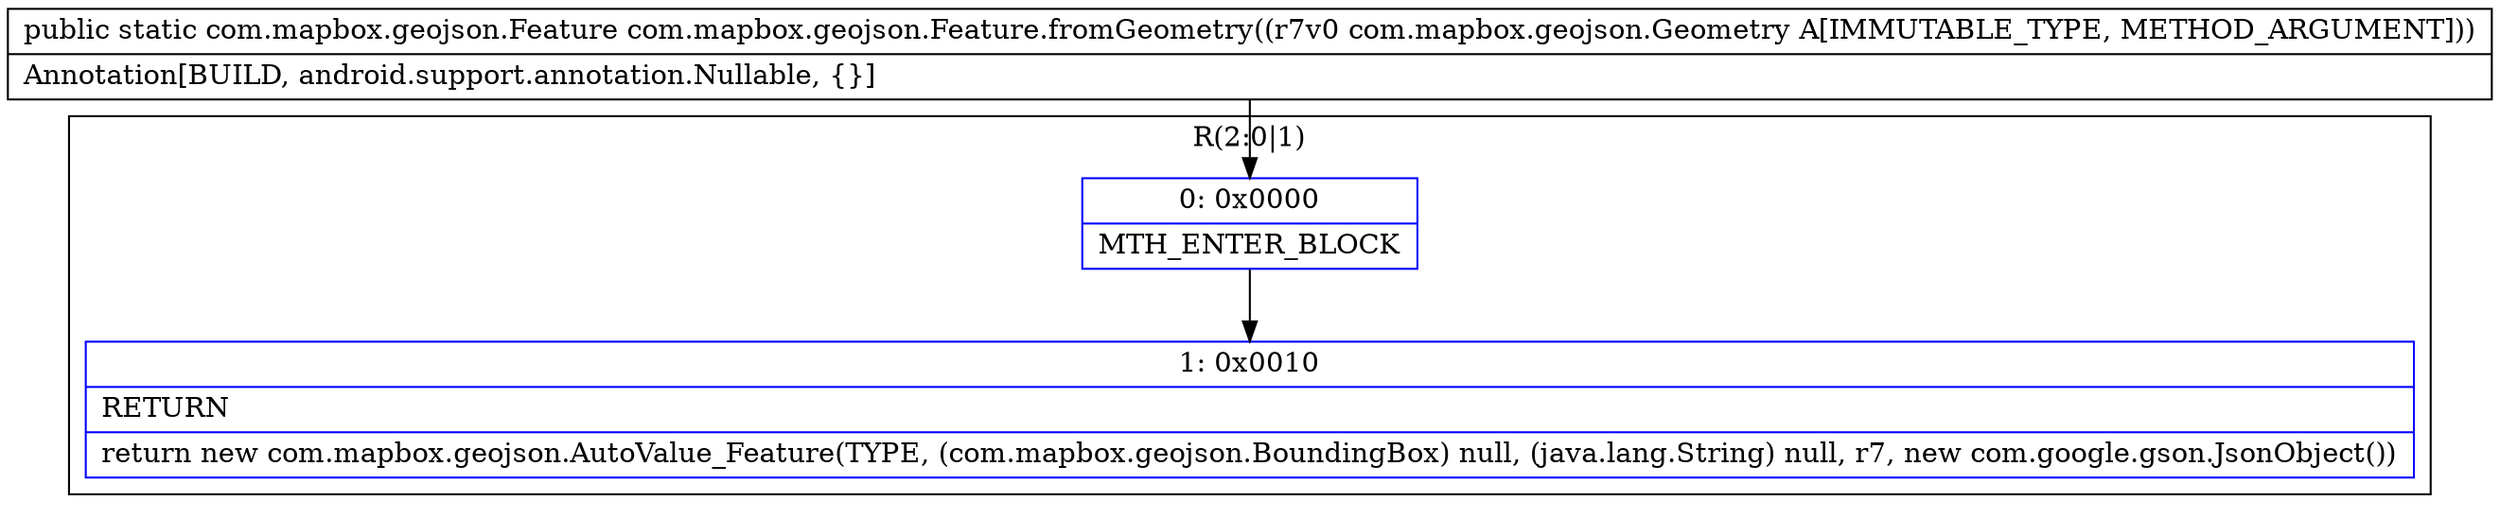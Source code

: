 digraph "CFG forcom.mapbox.geojson.Feature.fromGeometry(Lcom\/mapbox\/geojson\/Geometry;)Lcom\/mapbox\/geojson\/Feature;" {
subgraph cluster_Region_1754162238 {
label = "R(2:0|1)";
node [shape=record,color=blue];
Node_0 [shape=record,label="{0\:\ 0x0000|MTH_ENTER_BLOCK\l}"];
Node_1 [shape=record,label="{1\:\ 0x0010|RETURN\l|return new com.mapbox.geojson.AutoValue_Feature(TYPE, (com.mapbox.geojson.BoundingBox) null, (java.lang.String) null, r7, new com.google.gson.JsonObject())\l}"];
}
MethodNode[shape=record,label="{public static com.mapbox.geojson.Feature com.mapbox.geojson.Feature.fromGeometry((r7v0 com.mapbox.geojson.Geometry A[IMMUTABLE_TYPE, METHOD_ARGUMENT]))  | Annotation[BUILD, android.support.annotation.Nullable, \{\}]\l}"];
MethodNode -> Node_0;
Node_0 -> Node_1;
}

